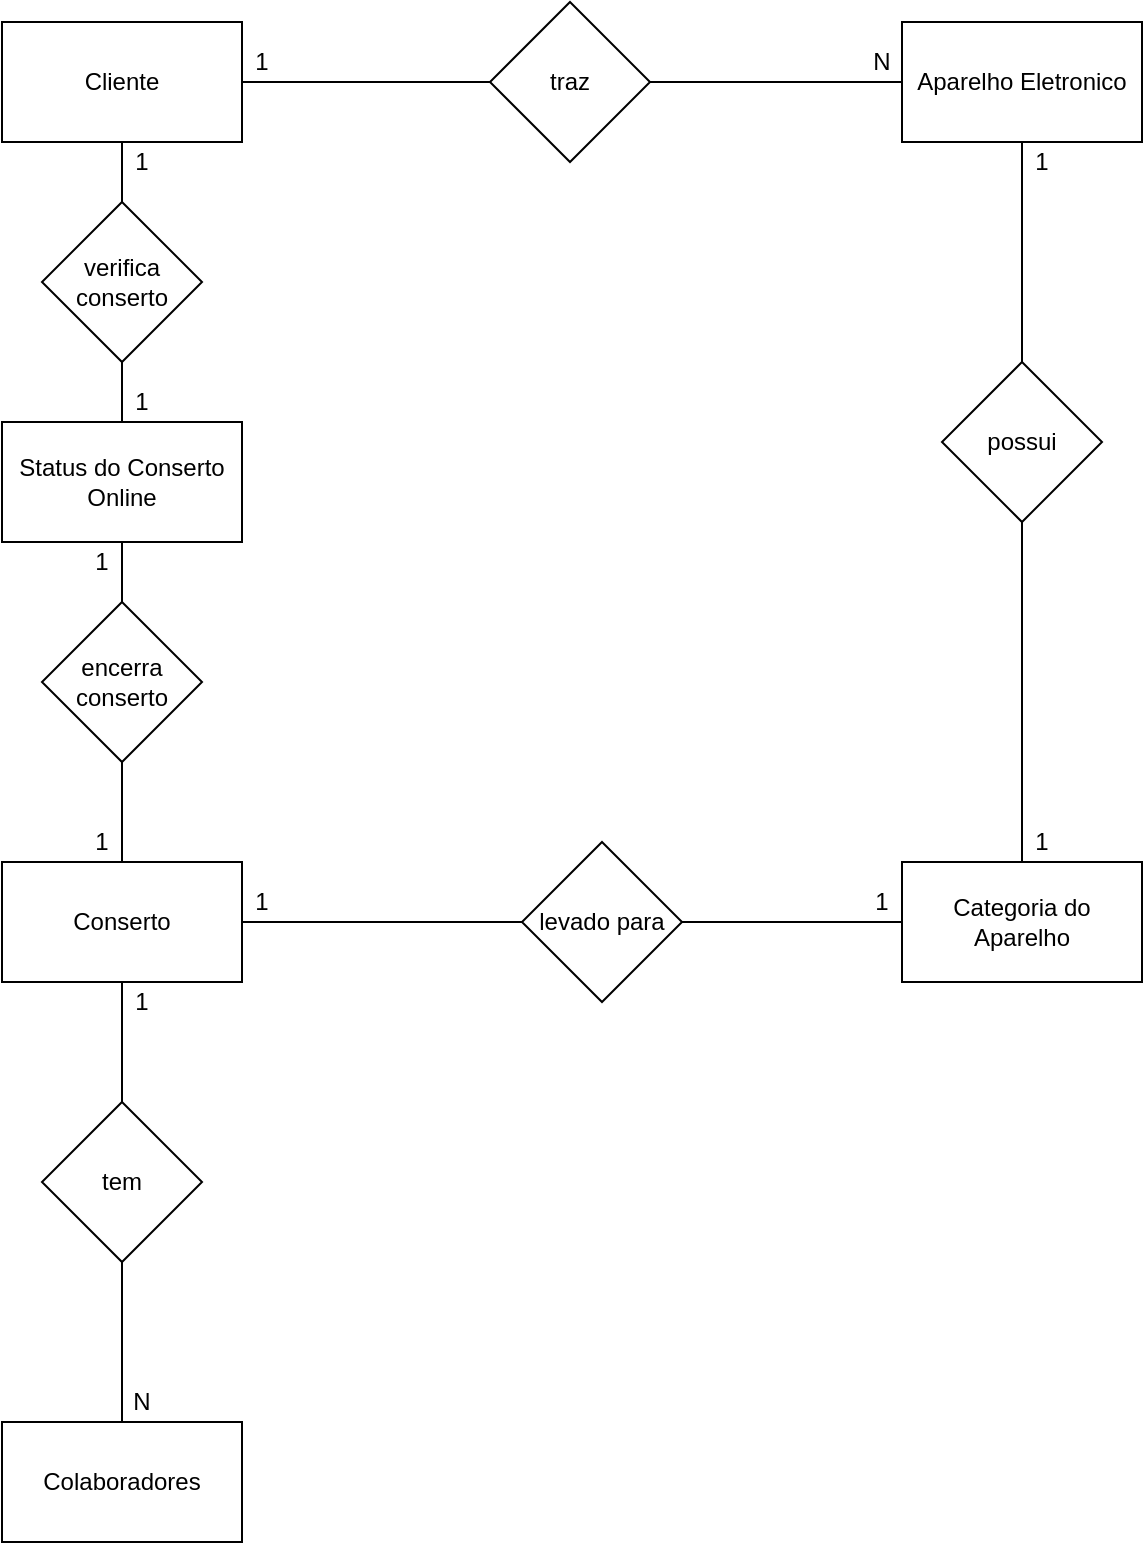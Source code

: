 <mxfile version="14.4.2" type="device" pages="2"><diagram id="JTNSpQmCvmAsC3ZRbcCb" name="conceitual"><mxGraphModel dx="868" dy="434" grid="1" gridSize="10" guides="1" tooltips="1" connect="1" arrows="1" fold="1" page="1" pageScale="1" pageWidth="827" pageHeight="1169" math="0" shadow="0"><root><mxCell id="0"/><mxCell id="1" parent="0"/><mxCell id="kLho_5yYeyktbglL81HH-1" value="Cliente" style="rounded=0;whiteSpace=wrap;html=1;" vertex="1" parent="1"><mxGeometry x="90" y="30" width="120" height="60" as="geometry"/></mxCell><mxCell id="kLho_5yYeyktbglL81HH-2" value="traz" style="rhombus;whiteSpace=wrap;html=1;" vertex="1" parent="1"><mxGeometry x="334" y="20" width="80" height="80" as="geometry"/></mxCell><mxCell id="kLho_5yYeyktbglL81HH-3" value="Aparelho Eletronico" style="rounded=0;whiteSpace=wrap;html=1;" vertex="1" parent="1"><mxGeometry x="540" y="30" width="120" height="60" as="geometry"/></mxCell><mxCell id="kLho_5yYeyktbglL81HH-4" value="possui" style="rhombus;whiteSpace=wrap;html=1;" vertex="1" parent="1"><mxGeometry x="560" y="200" width="80" height="80" as="geometry"/></mxCell><mxCell id="kLho_5yYeyktbglL81HH-5" value="Categoria do Aparelho" style="rounded=0;whiteSpace=wrap;html=1;" vertex="1" parent="1"><mxGeometry x="540" y="450" width="120" height="60" as="geometry"/></mxCell><mxCell id="kLho_5yYeyktbglL81HH-6" value="levado para" style="rhombus;whiteSpace=wrap;html=1;" vertex="1" parent="1"><mxGeometry x="350" y="440" width="80" height="80" as="geometry"/></mxCell><mxCell id="kLho_5yYeyktbglL81HH-7" value="Conserto" style="rounded=0;whiteSpace=wrap;html=1;" vertex="1" parent="1"><mxGeometry x="90" y="450" width="120" height="60" as="geometry"/></mxCell><mxCell id="kLho_5yYeyktbglL81HH-8" value="verifica conserto" style="rhombus;whiteSpace=wrap;html=1;" vertex="1" parent="1"><mxGeometry x="110" y="120" width="80" height="80" as="geometry"/></mxCell><mxCell id="kLho_5yYeyktbglL81HH-9" value="encerra conserto" style="rhombus;whiteSpace=wrap;html=1;" vertex="1" parent="1"><mxGeometry x="110" y="320" width="80" height="80" as="geometry"/></mxCell><mxCell id="kLho_5yYeyktbglL81HH-10" value="Status do Conserto Online" style="rounded=0;whiteSpace=wrap;html=1;" vertex="1" parent="1"><mxGeometry x="90" y="230" width="120" height="60" as="geometry"/></mxCell><mxCell id="kLho_5yYeyktbglL81HH-11" value="" style="endArrow=none;html=1;exitX=1;exitY=0.5;exitDx=0;exitDy=0;entryX=0;entryY=0.5;entryDx=0;entryDy=0;" edge="1" parent="1" source="kLho_5yYeyktbglL81HH-1" target="kLho_5yYeyktbglL81HH-2"><mxGeometry width="50" height="50" relative="1" as="geometry"><mxPoint x="390" y="290" as="sourcePoint"/><mxPoint x="440" y="240" as="targetPoint"/></mxGeometry></mxCell><mxCell id="kLho_5yYeyktbglL81HH-12" value="" style="endArrow=none;html=1;exitX=1;exitY=0.5;exitDx=0;exitDy=0;entryX=0;entryY=0.5;entryDx=0;entryDy=0;" edge="1" parent="1" source="kLho_5yYeyktbglL81HH-2" target="kLho_5yYeyktbglL81HH-3"><mxGeometry width="50" height="50" relative="1" as="geometry"><mxPoint x="390" y="290" as="sourcePoint"/><mxPoint x="440" y="240" as="targetPoint"/></mxGeometry></mxCell><mxCell id="kLho_5yYeyktbglL81HH-13" value="" style="endArrow=none;html=1;entryX=0.5;entryY=1;entryDx=0;entryDy=0;exitX=0.5;exitY=0;exitDx=0;exitDy=0;" edge="1" parent="1" source="kLho_5yYeyktbglL81HH-4" target="kLho_5yYeyktbglL81HH-3"><mxGeometry width="50" height="50" relative="1" as="geometry"><mxPoint x="390" y="290" as="sourcePoint"/><mxPoint x="440" y="240" as="targetPoint"/></mxGeometry></mxCell><mxCell id="kLho_5yYeyktbglL81HH-14" value="" style="endArrow=none;html=1;entryX=0.5;entryY=1;entryDx=0;entryDy=0;exitX=0.5;exitY=0;exitDx=0;exitDy=0;" edge="1" parent="1" source="kLho_5yYeyktbglL81HH-5" target="kLho_5yYeyktbglL81HH-4"><mxGeometry width="50" height="50" relative="1" as="geometry"><mxPoint x="390" y="290" as="sourcePoint"/><mxPoint x="440" y="240" as="targetPoint"/></mxGeometry></mxCell><mxCell id="kLho_5yYeyktbglL81HH-15" value="" style="endArrow=none;html=1;entryX=0;entryY=0.5;entryDx=0;entryDy=0;exitX=1;exitY=0.5;exitDx=0;exitDy=0;" edge="1" parent="1" source="kLho_5yYeyktbglL81HH-6" target="kLho_5yYeyktbglL81HH-5"><mxGeometry width="50" height="50" relative="1" as="geometry"><mxPoint x="390" y="290" as="sourcePoint"/><mxPoint x="440" y="240" as="targetPoint"/></mxGeometry></mxCell><mxCell id="kLho_5yYeyktbglL81HH-16" value="" style="endArrow=none;html=1;exitX=0;exitY=0.5;exitDx=0;exitDy=0;entryX=1;entryY=0.5;entryDx=0;entryDy=0;" edge="1" parent="1" source="kLho_5yYeyktbglL81HH-6" target="kLho_5yYeyktbglL81HH-7"><mxGeometry width="50" height="50" relative="1" as="geometry"><mxPoint x="390" y="290" as="sourcePoint"/><mxPoint x="440" y="240" as="targetPoint"/></mxGeometry></mxCell><mxCell id="kLho_5yYeyktbglL81HH-17" value="" style="endArrow=none;html=1;exitX=0.5;exitY=0;exitDx=0;exitDy=0;entryX=0.5;entryY=1;entryDx=0;entryDy=0;" edge="1" parent="1" source="kLho_5yYeyktbglL81HH-7" target="kLho_5yYeyktbglL81HH-9"><mxGeometry width="50" height="50" relative="1" as="geometry"><mxPoint x="390" y="290" as="sourcePoint"/><mxPoint x="440" y="240" as="targetPoint"/></mxGeometry></mxCell><mxCell id="kLho_5yYeyktbglL81HH-18" value="" style="endArrow=none;html=1;entryX=0.5;entryY=0;entryDx=0;entryDy=0;exitX=0.5;exitY=1;exitDx=0;exitDy=0;" edge="1" parent="1" source="kLho_5yYeyktbglL81HH-10" target="kLho_5yYeyktbglL81HH-9"><mxGeometry width="50" height="50" relative="1" as="geometry"><mxPoint x="390" y="290" as="sourcePoint"/><mxPoint x="440" y="240" as="targetPoint"/></mxGeometry></mxCell><mxCell id="kLho_5yYeyktbglL81HH-19" value="" style="endArrow=none;html=1;exitX=0.5;exitY=0;exitDx=0;exitDy=0;entryX=0.5;entryY=1;entryDx=0;entryDy=0;" edge="1" parent="1" source="kLho_5yYeyktbglL81HH-10" target="kLho_5yYeyktbglL81HH-8"><mxGeometry width="50" height="50" relative="1" as="geometry"><mxPoint x="390" y="290" as="sourcePoint"/><mxPoint x="440" y="240" as="targetPoint"/></mxGeometry></mxCell><mxCell id="kLho_5yYeyktbglL81HH-20" value="" style="endArrow=none;html=1;exitX=0.5;exitY=0;exitDx=0;exitDy=0;entryX=0.5;entryY=1;entryDx=0;entryDy=0;" edge="1" parent="1" source="kLho_5yYeyktbglL81HH-8" target="kLho_5yYeyktbglL81HH-1"><mxGeometry width="50" height="50" relative="1" as="geometry"><mxPoint x="390" y="290" as="sourcePoint"/><mxPoint x="440" y="240" as="targetPoint"/></mxGeometry></mxCell><mxCell id="kLho_5yYeyktbglL81HH-21" value="1" style="text;html=1;strokeColor=none;fillColor=none;align=center;verticalAlign=middle;whiteSpace=wrap;rounded=0;" vertex="1" parent="1"><mxGeometry x="200" y="40" width="40" height="20" as="geometry"/></mxCell><mxCell id="kLho_5yYeyktbglL81HH-22" value="N" style="text;html=1;strokeColor=none;fillColor=none;align=center;verticalAlign=middle;whiteSpace=wrap;rounded=0;" vertex="1" parent="1"><mxGeometry x="510" y="40" width="40" height="20" as="geometry"/></mxCell><mxCell id="kLho_5yYeyktbglL81HH-23" value="1" style="text;html=1;strokeColor=none;fillColor=none;align=center;verticalAlign=middle;whiteSpace=wrap;rounded=0;" vertex="1" parent="1"><mxGeometry x="590" y="90" width="40" height="20" as="geometry"/></mxCell><mxCell id="kLho_5yYeyktbglL81HH-24" value="1" style="text;html=1;strokeColor=none;fillColor=none;align=center;verticalAlign=middle;whiteSpace=wrap;rounded=0;" vertex="1" parent="1"><mxGeometry x="590" y="430" width="40" height="20" as="geometry"/></mxCell><mxCell id="kLho_5yYeyktbglL81HH-25" value="1" style="text;html=1;strokeColor=none;fillColor=none;align=center;verticalAlign=middle;whiteSpace=wrap;rounded=0;" vertex="1" parent="1"><mxGeometry x="510" y="460" width="40" height="20" as="geometry"/></mxCell><mxCell id="kLho_5yYeyktbglL81HH-26" value="1" style="text;html=1;strokeColor=none;fillColor=none;align=center;verticalAlign=middle;whiteSpace=wrap;rounded=0;" vertex="1" parent="1"><mxGeometry x="200" y="460" width="40" height="20" as="geometry"/></mxCell><mxCell id="kLho_5yYeyktbglL81HH-27" value="1" style="text;html=1;strokeColor=none;fillColor=none;align=center;verticalAlign=middle;whiteSpace=wrap;rounded=0;" vertex="1" parent="1"><mxGeometry x="120" y="430" width="40" height="20" as="geometry"/></mxCell><mxCell id="kLho_5yYeyktbglL81HH-28" value="1" style="text;html=1;strokeColor=none;fillColor=none;align=center;verticalAlign=middle;whiteSpace=wrap;rounded=0;" vertex="1" parent="1"><mxGeometry x="120" y="290" width="40" height="20" as="geometry"/></mxCell><mxCell id="kLho_5yYeyktbglL81HH-29" value="1" style="text;html=1;strokeColor=none;fillColor=none;align=center;verticalAlign=middle;whiteSpace=wrap;rounded=0;" vertex="1" parent="1"><mxGeometry x="140" y="210" width="40" height="20" as="geometry"/></mxCell><mxCell id="kLho_5yYeyktbglL81HH-30" value="1" style="text;html=1;strokeColor=none;fillColor=none;align=center;verticalAlign=middle;whiteSpace=wrap;rounded=0;" vertex="1" parent="1"><mxGeometry x="140" y="90" width="40" height="20" as="geometry"/></mxCell><mxCell id="QVIZPJ4g-D7wjSX7ieHR-1" value="Colaboradores" style="rounded=0;whiteSpace=wrap;html=1;" vertex="1" parent="1"><mxGeometry x="90" y="730" width="120" height="60" as="geometry"/></mxCell><mxCell id="QVIZPJ4g-D7wjSX7ieHR-2" value="" style="endArrow=none;html=1;exitX=0.5;exitY=1;exitDx=0;exitDy=0;entryX=0.5;entryY=0;entryDx=0;entryDy=0;" edge="1" parent="1" source="kLho_5yYeyktbglL81HH-7" target="QVIZPJ4g-D7wjSX7ieHR-3"><mxGeometry width="50" height="50" relative="1" as="geometry"><mxPoint x="390" y="590" as="sourcePoint"/><mxPoint x="440" y="540" as="targetPoint"/></mxGeometry></mxCell><mxCell id="QVIZPJ4g-D7wjSX7ieHR-3" value="tem" style="rhombus;whiteSpace=wrap;html=1;" vertex="1" parent="1"><mxGeometry x="110" y="570" width="80" height="80" as="geometry"/></mxCell><mxCell id="QVIZPJ4g-D7wjSX7ieHR-4" value="" style="endArrow=none;html=1;exitX=0.5;exitY=1;exitDx=0;exitDy=0;entryX=0.5;entryY=0;entryDx=0;entryDy=0;" edge="1" parent="1" source="QVIZPJ4g-D7wjSX7ieHR-3" target="QVIZPJ4g-D7wjSX7ieHR-1"><mxGeometry width="50" height="50" relative="1" as="geometry"><mxPoint x="390" y="590" as="sourcePoint"/><mxPoint x="440" y="540" as="targetPoint"/></mxGeometry></mxCell><mxCell id="QVIZPJ4g-D7wjSX7ieHR-5" value="1" style="text;html=1;strokeColor=none;fillColor=none;align=center;verticalAlign=middle;whiteSpace=wrap;rounded=0;" vertex="1" parent="1"><mxGeometry x="140" y="510" width="40" height="20" as="geometry"/></mxCell><mxCell id="QVIZPJ4g-D7wjSX7ieHR-6" value="N" style="text;html=1;strokeColor=none;fillColor=none;align=center;verticalAlign=middle;whiteSpace=wrap;rounded=0;" vertex="1" parent="1"><mxGeometry x="140" y="710" width="40" height="20" as="geometry"/></mxCell></root></mxGraphModel></diagram><diagram id="f4B5e7WbfijUqwR5dsDW" name="logico"><mxGraphModel dx="868" dy="482" grid="1" gridSize="10" guides="1" tooltips="1" connect="1" arrows="1" fold="1" page="1" pageScale="1" pageWidth="827" pageHeight="1169" math="0" shadow="0"><root><mxCell id="fVDf3NE0__FMI9y20z6p-0"/><mxCell id="fVDf3NE0__FMI9y20z6p-1" parent="fVDf3NE0__FMI9y20z6p-0"/><mxCell id="_y5SFqvzuQAlHk29XcMs-0" value="Cliente" style="shape=table;startSize=30;container=1;collapsible=1;childLayout=tableLayout;fixedRows=1;rowLines=0;fontStyle=1;align=center;resizeLast=1;" vertex="1" parent="fVDf3NE0__FMI9y20z6p-1"><mxGeometry x="100" y="10" width="180" height="190" as="geometry"/></mxCell><mxCell id="_y5SFqvzuQAlHk29XcMs-1" value="" style="shape=partialRectangle;collapsible=0;dropTarget=0;pointerEvents=0;fillColor=none;top=0;left=0;bottom=1;right=0;points=[[0,0.5],[1,0.5]];portConstraint=eastwest;" vertex="1" parent="_y5SFqvzuQAlHk29XcMs-0"><mxGeometry y="30" width="180" height="30" as="geometry"/></mxCell><mxCell id="_y5SFqvzuQAlHk29XcMs-2" value="PK" style="shape=partialRectangle;connectable=0;fillColor=none;top=0;left=0;bottom=0;right=0;fontStyle=1;overflow=hidden;" vertex="1" parent="_y5SFqvzuQAlHk29XcMs-1"><mxGeometry width="30" height="30" as="geometry"/></mxCell><mxCell id="_y5SFqvzuQAlHk29XcMs-3" value="idCliente" style="shape=partialRectangle;connectable=0;fillColor=none;top=0;left=0;bottom=0;right=0;align=left;spacingLeft=6;fontStyle=1;overflow=hidden;" vertex="1" parent="_y5SFqvzuQAlHk29XcMs-1"><mxGeometry x="30" width="150" height="30" as="geometry"/></mxCell><mxCell id="wYRWEjcEySLlKV1ei8vW-0" value="" style="shape=partialRectangle;collapsible=0;dropTarget=0;pointerEvents=0;fillColor=none;top=0;left=0;bottom=1;right=0;points=[[0,0.5],[1,0.5]];portConstraint=eastwest;" vertex="1" parent="_y5SFqvzuQAlHk29XcMs-0"><mxGeometry y="60" width="180" height="30" as="geometry"/></mxCell><mxCell id="wYRWEjcEySLlKV1ei8vW-1" value="FK" style="shape=partialRectangle;connectable=0;fillColor=none;top=0;left=0;bottom=0;right=0;fontStyle=1;overflow=hidden;" vertex="1" parent="wYRWEjcEySLlKV1ei8vW-0"><mxGeometry width="30" height="30" as="geometry"/></mxCell><mxCell id="wYRWEjcEySLlKV1ei8vW-2" value="idConserto" style="shape=partialRectangle;connectable=0;fillColor=none;top=0;left=0;bottom=0;right=0;align=left;spacingLeft=6;fontStyle=1;overflow=hidden;" vertex="1" parent="wYRWEjcEySLlKV1ei8vW-0"><mxGeometry x="30" width="150" height="30" as="geometry"/></mxCell><mxCell id="_y5SFqvzuQAlHk29XcMs-4" value="" style="shape=partialRectangle;collapsible=0;dropTarget=0;pointerEvents=0;fillColor=none;top=0;left=0;bottom=0;right=0;points=[[0,0.5],[1,0.5]];portConstraint=eastwest;" vertex="1" parent="_y5SFqvzuQAlHk29XcMs-0"><mxGeometry y="90" width="180" height="30" as="geometry"/></mxCell><mxCell id="_y5SFqvzuQAlHk29XcMs-5" value="" style="shape=partialRectangle;connectable=0;fillColor=none;top=0;left=0;bottom=0;right=0;editable=1;overflow=hidden;" vertex="1" parent="_y5SFqvzuQAlHk29XcMs-4"><mxGeometry width="30" height="30" as="geometry"/></mxCell><mxCell id="_y5SFqvzuQAlHk29XcMs-6" value="Nome" style="shape=partialRectangle;connectable=0;fillColor=none;top=0;left=0;bottom=0;right=0;align=left;spacingLeft=6;overflow=hidden;" vertex="1" parent="_y5SFqvzuQAlHk29XcMs-4"><mxGeometry x="30" width="150" height="30" as="geometry"/></mxCell><mxCell id="_y5SFqvzuQAlHk29XcMs-7" value="" style="shape=partialRectangle;collapsible=0;dropTarget=0;pointerEvents=0;fillColor=none;top=0;left=0;bottom=0;right=0;points=[[0,0.5],[1,0.5]];portConstraint=eastwest;" vertex="1" parent="_y5SFqvzuQAlHk29XcMs-0"><mxGeometry y="120" width="180" height="30" as="geometry"/></mxCell><mxCell id="_y5SFqvzuQAlHk29XcMs-8" value="" style="shape=partialRectangle;connectable=0;fillColor=none;top=0;left=0;bottom=0;right=0;editable=1;overflow=hidden;" vertex="1" parent="_y5SFqvzuQAlHk29XcMs-7"><mxGeometry width="30" height="30" as="geometry"/></mxCell><mxCell id="_y5SFqvzuQAlHk29XcMs-9" value="Telefone" style="shape=partialRectangle;connectable=0;fillColor=none;top=0;left=0;bottom=0;right=0;align=left;spacingLeft=6;overflow=hidden;" vertex="1" parent="_y5SFqvzuQAlHk29XcMs-7"><mxGeometry x="30" width="150" height="30" as="geometry"/></mxCell><mxCell id="_y5SFqvzuQAlHk29XcMs-10" value="" style="shape=partialRectangle;collapsible=0;dropTarget=0;pointerEvents=0;fillColor=none;top=0;left=0;bottom=0;right=0;points=[[0,0.5],[1,0.5]];portConstraint=eastwest;" vertex="1" parent="_y5SFqvzuQAlHk29XcMs-0"><mxGeometry y="150" width="180" height="30" as="geometry"/></mxCell><mxCell id="_y5SFqvzuQAlHk29XcMs-11" value="" style="shape=partialRectangle;connectable=0;fillColor=none;top=0;left=0;bottom=0;right=0;editable=1;overflow=hidden;" vertex="1" parent="_y5SFqvzuQAlHk29XcMs-10"><mxGeometry width="30" height="30" as="geometry"/></mxCell><mxCell id="_y5SFqvzuQAlHk29XcMs-12" value="Email" style="shape=partialRectangle;connectable=0;fillColor=none;top=0;left=0;bottom=0;right=0;align=left;spacingLeft=6;overflow=hidden;" vertex="1" parent="_y5SFqvzuQAlHk29XcMs-10"><mxGeometry x="30" width="150" height="30" as="geometry"/></mxCell><mxCell id="El2elDqRHur1Bkv9scBc-0" value="Aparelho Eletronico" style="shape=table;startSize=30;container=1;collapsible=1;childLayout=tableLayout;fixedRows=1;rowLines=0;fontStyle=1;align=center;resizeLast=1;" vertex="1" parent="fVDf3NE0__FMI9y20z6p-1"><mxGeometry x="500" y="10" width="180" height="160" as="geometry"/></mxCell><mxCell id="El2elDqRHur1Bkv9scBc-1" value="" style="shape=partialRectangle;collapsible=0;dropTarget=0;pointerEvents=0;fillColor=none;top=0;left=0;bottom=0;right=0;points=[[0,0.5],[1,0.5]];portConstraint=eastwest;" vertex="1" parent="El2elDqRHur1Bkv9scBc-0"><mxGeometry y="30" width="180" height="30" as="geometry"/></mxCell><mxCell id="El2elDqRHur1Bkv9scBc-2" value="PK" style="shape=partialRectangle;connectable=0;fillColor=none;top=0;left=0;bottom=0;right=0;fontStyle=1;overflow=hidden;" vertex="1" parent="El2elDqRHur1Bkv9scBc-1"><mxGeometry width="60" height="30" as="geometry"/></mxCell><mxCell id="El2elDqRHur1Bkv9scBc-3" value="idAparelho" style="shape=partialRectangle;connectable=0;fillColor=none;top=0;left=0;bottom=0;right=0;align=left;spacingLeft=6;fontStyle=1;overflow=hidden;" vertex="1" parent="El2elDqRHur1Bkv9scBc-1"><mxGeometry x="60" width="120" height="30" as="geometry"/></mxCell><mxCell id="El2elDqRHur1Bkv9scBc-4" value="" style="shape=partialRectangle;collapsible=0;dropTarget=0;pointerEvents=0;fillColor=none;top=0;left=0;bottom=1;right=0;points=[[0,0.5],[1,0.5]];portConstraint=eastwest;" vertex="1" parent="El2elDqRHur1Bkv9scBc-0"><mxGeometry y="60" width="180" height="30" as="geometry"/></mxCell><mxCell id="El2elDqRHur1Bkv9scBc-5" value="FK" style="shape=partialRectangle;connectable=0;fillColor=none;top=0;left=0;bottom=0;right=0;fontStyle=1;overflow=hidden;" vertex="1" parent="El2elDqRHur1Bkv9scBc-4"><mxGeometry width="60" height="30" as="geometry"/></mxCell><mxCell id="El2elDqRHur1Bkv9scBc-6" value="idCliente" style="shape=partialRectangle;connectable=0;fillColor=none;top=0;left=0;bottom=0;right=0;align=left;spacingLeft=6;fontStyle=1;overflow=hidden;" vertex="1" parent="El2elDqRHur1Bkv9scBc-4"><mxGeometry x="60" width="120" height="30" as="geometry"/></mxCell><mxCell id="El2elDqRHur1Bkv9scBc-7" value="" style="shape=partialRectangle;collapsible=0;dropTarget=0;pointerEvents=0;fillColor=none;top=0;left=0;bottom=0;right=0;points=[[0,0.5],[1,0.5]];portConstraint=eastwest;" vertex="1" parent="El2elDqRHur1Bkv9scBc-0"><mxGeometry y="90" width="180" height="30" as="geometry"/></mxCell><mxCell id="El2elDqRHur1Bkv9scBc-8" value="" style="shape=partialRectangle;connectable=0;fillColor=none;top=0;left=0;bottom=0;right=0;editable=1;overflow=hidden;" vertex="1" parent="El2elDqRHur1Bkv9scBc-7"><mxGeometry width="60" height="30" as="geometry"/></mxCell><mxCell id="El2elDqRHur1Bkv9scBc-9" value="Modelo" style="shape=partialRectangle;connectable=0;fillColor=none;top=0;left=0;bottom=0;right=0;align=left;spacingLeft=6;overflow=hidden;" vertex="1" parent="El2elDqRHur1Bkv9scBc-7"><mxGeometry x="60" width="120" height="30" as="geometry"/></mxCell><mxCell id="El2elDqRHur1Bkv9scBc-10" value="" style="shape=partialRectangle;collapsible=0;dropTarget=0;pointerEvents=0;fillColor=none;top=0;left=0;bottom=0;right=0;points=[[0,0.5],[1,0.5]];portConstraint=eastwest;" vertex="1" parent="El2elDqRHur1Bkv9scBc-0"><mxGeometry y="120" width="180" height="30" as="geometry"/></mxCell><mxCell id="El2elDqRHur1Bkv9scBc-11" value="" style="shape=partialRectangle;connectable=0;fillColor=none;top=0;left=0;bottom=0;right=0;editable=1;overflow=hidden;" vertex="1" parent="El2elDqRHur1Bkv9scBc-10"><mxGeometry width="60" height="30" as="geometry"/></mxCell><mxCell id="El2elDqRHur1Bkv9scBc-12" value="Marca" style="shape=partialRectangle;connectable=0;fillColor=none;top=0;left=0;bottom=0;right=0;align=left;spacingLeft=6;overflow=hidden;" vertex="1" parent="El2elDqRHur1Bkv9scBc-10"><mxGeometry x="60" width="120" height="30" as="geometry"/></mxCell><mxCell id="El2elDqRHur1Bkv9scBc-13" value="Categoria do Aparelho" style="shape=table;startSize=30;container=1;collapsible=1;childLayout=tableLayout;fixedRows=1;rowLines=0;fontStyle=1;align=center;resizeLast=1;" vertex="1" parent="fVDf3NE0__FMI9y20z6p-1"><mxGeometry x="100" y="250" width="180" height="100" as="geometry"/></mxCell><mxCell id="El2elDqRHur1Bkv9scBc-14" value="" style="shape=partialRectangle;collapsible=0;dropTarget=0;pointerEvents=0;fillColor=none;top=0;left=0;bottom=0;right=0;points=[[0,0.5],[1,0.5]];portConstraint=eastwest;" vertex="1" parent="El2elDqRHur1Bkv9scBc-13"><mxGeometry y="30" width="180" height="30" as="geometry"/></mxCell><mxCell id="El2elDqRHur1Bkv9scBc-15" value="PK" style="shape=partialRectangle;connectable=0;fillColor=none;top=0;left=0;bottom=0;right=0;fontStyle=1;overflow=hidden;" vertex="1" parent="El2elDqRHur1Bkv9scBc-14"><mxGeometry width="60" height="30" as="geometry"/></mxCell><mxCell id="El2elDqRHur1Bkv9scBc-16" value="idCategoria" style="shape=partialRectangle;connectable=0;fillColor=none;top=0;left=0;bottom=0;right=0;align=left;spacingLeft=6;fontStyle=1;overflow=hidden;" vertex="1" parent="El2elDqRHur1Bkv9scBc-14"><mxGeometry x="60" width="120" height="30" as="geometry"/></mxCell><mxCell id="El2elDqRHur1Bkv9scBc-20" value="" style="shape=partialRectangle;collapsible=0;dropTarget=0;pointerEvents=0;fillColor=none;top=0;left=0;bottom=0;right=0;points=[[0,0.5],[1,0.5]];portConstraint=eastwest;" vertex="1" parent="El2elDqRHur1Bkv9scBc-13"><mxGeometry y="60" width="180" height="30" as="geometry"/></mxCell><mxCell id="El2elDqRHur1Bkv9scBc-21" value="" style="shape=partialRectangle;connectable=0;fillColor=none;top=0;left=0;bottom=0;right=0;editable=1;overflow=hidden;" vertex="1" parent="El2elDqRHur1Bkv9scBc-20"><mxGeometry width="60" height="30" as="geometry"/></mxCell><mxCell id="El2elDqRHur1Bkv9scBc-22" value="Nome da Categoria" style="shape=partialRectangle;connectable=0;fillColor=none;top=0;left=0;bottom=0;right=0;align=left;spacingLeft=6;overflow=hidden;" vertex="1" parent="El2elDqRHur1Bkv9scBc-20"><mxGeometry x="60" width="120" height="30" as="geometry"/></mxCell><mxCell id="ofcLXGS9h6FNjDB6woGn-0" value="Conserto " style="shape=table;startSize=30;container=1;collapsible=1;childLayout=tableLayout;fixedRows=1;rowLines=0;fontStyle=1;align=center;resizeLast=1;" vertex="1" parent="fVDf3NE0__FMI9y20z6p-1"><mxGeometry x="510" y="200" width="230" height="220" as="geometry"/></mxCell><mxCell id="ofcLXGS9h6FNjDB6woGn-1" value="" style="shape=partialRectangle;collapsible=0;dropTarget=0;pointerEvents=0;fillColor=none;top=0;left=0;bottom=0;right=0;points=[[0,0.5],[1,0.5]];portConstraint=eastwest;" vertex="1" parent="ofcLXGS9h6FNjDB6woGn-0"><mxGeometry y="30" width="230" height="30" as="geometry"/></mxCell><mxCell id="ofcLXGS9h6FNjDB6woGn-2" value="PK" style="shape=partialRectangle;connectable=0;fillColor=none;top=0;left=0;bottom=0;right=0;fontStyle=1;overflow=hidden;" vertex="1" parent="ofcLXGS9h6FNjDB6woGn-1"><mxGeometry width="60" height="30" as="geometry"/></mxCell><mxCell id="ofcLXGS9h6FNjDB6woGn-3" value="idConserto" style="shape=partialRectangle;connectable=0;fillColor=none;top=0;left=0;bottom=0;right=0;align=left;spacingLeft=6;fontStyle=1;overflow=hidden;" vertex="1" parent="ofcLXGS9h6FNjDB6woGn-1"><mxGeometry x="60" width="170" height="30" as="geometry"/></mxCell><mxCell id="ofcLXGS9h6FNjDB6woGn-4" value="" style="shape=partialRectangle;collapsible=0;dropTarget=0;pointerEvents=0;fillColor=none;top=0;left=0;bottom=1;right=0;points=[[0,0.5],[1,0.5]];portConstraint=eastwest;" vertex="1" parent="ofcLXGS9h6FNjDB6woGn-0"><mxGeometry y="60" width="230" height="30" as="geometry"/></mxCell><mxCell id="ofcLXGS9h6FNjDB6woGn-5" value="FK" style="shape=partialRectangle;connectable=0;fillColor=none;top=0;left=0;bottom=0;right=0;fontStyle=1;overflow=hidden;" vertex="1" parent="ofcLXGS9h6FNjDB6woGn-4"><mxGeometry width="60" height="30" as="geometry"/></mxCell><mxCell id="ofcLXGS9h6FNjDB6woGn-6" value="idStatus" style="shape=partialRectangle;connectable=0;fillColor=none;top=0;left=0;bottom=0;right=0;align=left;spacingLeft=6;fontStyle=1;overflow=hidden;" vertex="1" parent="ofcLXGS9h6FNjDB6woGn-4"><mxGeometry x="60" width="170" height="30" as="geometry"/></mxCell><mxCell id="5AwoEB84YeGQ5eQLHKdt-0" value="" style="shape=partialRectangle;collapsible=0;dropTarget=0;pointerEvents=0;fillColor=none;top=0;left=0;bottom=1;right=0;points=[[0,0.5],[1,0.5]];portConstraint=eastwest;" vertex="1" parent="ofcLXGS9h6FNjDB6woGn-0"><mxGeometry y="90" width="230" height="30" as="geometry"/></mxCell><mxCell id="5AwoEB84YeGQ5eQLHKdt-1" value="FK" style="shape=partialRectangle;connectable=0;fillColor=none;top=0;left=0;bottom=0;right=0;fontStyle=1;overflow=hidden;" vertex="1" parent="5AwoEB84YeGQ5eQLHKdt-0"><mxGeometry width="60" height="30" as="geometry"/></mxCell><mxCell id="5AwoEB84YeGQ5eQLHKdt-2" value="idCliente" style="shape=partialRectangle;connectable=0;fillColor=none;top=0;left=0;bottom=0;right=0;align=left;spacingLeft=6;fontStyle=1;overflow=hidden;" vertex="1" parent="5AwoEB84YeGQ5eQLHKdt-0"><mxGeometry x="60" width="170" height="30" as="geometry"/></mxCell><mxCell id="aiVehkDjZqiQDpL3rvJs-0" value="" style="shape=partialRectangle;collapsible=0;dropTarget=0;pointerEvents=0;fillColor=none;top=0;left=0;bottom=1;right=0;points=[[0,0.5],[1,0.5]];portConstraint=eastwest;" vertex="1" parent="ofcLXGS9h6FNjDB6woGn-0"><mxGeometry y="120" width="230" height="30" as="geometry"/></mxCell><mxCell id="aiVehkDjZqiQDpL3rvJs-1" value="FK" style="shape=partialRectangle;connectable=0;fillColor=none;top=0;left=0;bottom=0;right=0;fontStyle=1;overflow=hidden;" vertex="1" parent="aiVehkDjZqiQDpL3rvJs-0"><mxGeometry width="60" height="30" as="geometry"/></mxCell><mxCell id="aiVehkDjZqiQDpL3rvJs-2" value="idCategoria" style="shape=partialRectangle;connectable=0;fillColor=none;top=0;left=0;bottom=0;right=0;align=left;spacingLeft=6;fontStyle=1;overflow=hidden;" vertex="1" parent="aiVehkDjZqiQDpL3rvJs-0"><mxGeometry x="60" width="170" height="30" as="geometry"/></mxCell><mxCell id="aiVehkDjZqiQDpL3rvJs-6" value="" style="shape=partialRectangle;collapsible=0;dropTarget=0;pointerEvents=0;fillColor=none;top=0;left=0;bottom=1;right=0;points=[[0,0.5],[1,0.5]];portConstraint=eastwest;" vertex="1" parent="ofcLXGS9h6FNjDB6woGn-0"><mxGeometry y="150" width="230" height="30" as="geometry"/></mxCell><mxCell id="aiVehkDjZqiQDpL3rvJs-7" value="FK" style="shape=partialRectangle;connectable=0;fillColor=none;top=0;left=0;bottom=0;right=0;fontStyle=1;overflow=hidden;" vertex="1" parent="aiVehkDjZqiQDpL3rvJs-6"><mxGeometry width="60" height="30" as="geometry"/></mxCell><mxCell id="aiVehkDjZqiQDpL3rvJs-8" value="idAparelho" style="shape=partialRectangle;connectable=0;fillColor=none;top=0;left=0;bottom=0;right=0;align=left;spacingLeft=6;fontStyle=1;overflow=hidden;" vertex="1" parent="aiVehkDjZqiQDpL3rvJs-6"><mxGeometry x="60" width="170" height="30" as="geometry"/></mxCell><mxCell id="ofcLXGS9h6FNjDB6woGn-7" value="" style="shape=partialRectangle;collapsible=0;dropTarget=0;pointerEvents=0;fillColor=none;top=0;left=0;bottom=0;right=0;points=[[0,0.5],[1,0.5]];portConstraint=eastwest;" vertex="1" parent="ofcLXGS9h6FNjDB6woGn-0"><mxGeometry y="180" width="230" height="30" as="geometry"/></mxCell><mxCell id="ofcLXGS9h6FNjDB6woGn-8" value="" style="shape=partialRectangle;connectable=0;fillColor=none;top=0;left=0;bottom=0;right=0;editable=1;overflow=hidden;" vertex="1" parent="ofcLXGS9h6FNjDB6woGn-7"><mxGeometry width="60" height="30" as="geometry"/></mxCell><mxCell id="ofcLXGS9h6FNjDB6woGn-9" value="id(s) do Colaborador(es)" style="shape=partialRectangle;connectable=0;fillColor=none;top=0;left=0;bottom=0;right=0;align=left;spacingLeft=6;overflow=hidden;" vertex="1" parent="ofcLXGS9h6FNjDB6woGn-7"><mxGeometry x="60" width="170" height="30" as="geometry"/></mxCell><mxCell id="ofcLXGS9h6FNjDB6woGn-13" value="Status do Conserto Online" style="shape=table;startSize=30;container=1;collapsible=1;childLayout=tableLayout;fixedRows=1;rowLines=0;fontStyle=1;align=center;resizeLast=1;" vertex="1" parent="fVDf3NE0__FMI9y20z6p-1"><mxGeometry x="100" y="430" width="180" height="100" as="geometry"/></mxCell><mxCell id="ofcLXGS9h6FNjDB6woGn-14" value="" style="shape=partialRectangle;collapsible=0;dropTarget=0;pointerEvents=0;fillColor=none;top=0;left=0;bottom=0;right=0;points=[[0,0.5],[1,0.5]];portConstraint=eastwest;" vertex="1" parent="ofcLXGS9h6FNjDB6woGn-13"><mxGeometry y="30" width="180" height="30" as="geometry"/></mxCell><mxCell id="ofcLXGS9h6FNjDB6woGn-15" value="PK" style="shape=partialRectangle;connectable=0;fillColor=none;top=0;left=0;bottom=0;right=0;fontStyle=1;overflow=hidden;" vertex="1" parent="ofcLXGS9h6FNjDB6woGn-14"><mxGeometry width="60" height="30" as="geometry"/></mxCell><mxCell id="ofcLXGS9h6FNjDB6woGn-16" value="idStatus" style="shape=partialRectangle;connectable=0;fillColor=none;top=0;left=0;bottom=0;right=0;align=left;spacingLeft=6;fontStyle=1;overflow=hidden;" vertex="1" parent="ofcLXGS9h6FNjDB6woGn-14"><mxGeometry x="60" width="120" height="30" as="geometry"/></mxCell><mxCell id="ofcLXGS9h6FNjDB6woGn-20" value="" style="shape=partialRectangle;collapsible=0;dropTarget=0;pointerEvents=0;fillColor=none;top=0;left=0;bottom=0;right=0;points=[[0,0.5],[1,0.5]];portConstraint=eastwest;" vertex="1" parent="ofcLXGS9h6FNjDB6woGn-13"><mxGeometry y="60" width="180" height="30" as="geometry"/></mxCell><mxCell id="ofcLXGS9h6FNjDB6woGn-21" value="" style="shape=partialRectangle;connectable=0;fillColor=none;top=0;left=0;bottom=0;right=0;editable=1;overflow=hidden;" vertex="1" parent="ofcLXGS9h6FNjDB6woGn-20"><mxGeometry width="60" height="30" as="geometry"/></mxCell><mxCell id="ofcLXGS9h6FNjDB6woGn-22" value="Status do Conserto" style="shape=partialRectangle;connectable=0;fillColor=none;top=0;left=0;bottom=0;right=0;align=left;spacingLeft=6;overflow=hidden;" vertex="1" parent="ofcLXGS9h6FNjDB6woGn-20"><mxGeometry x="60" width="120" height="30" as="geometry"/></mxCell><mxCell id="7ISr8F_vzO1umuDvaVtg-0" value="" style="edgeStyle=entityRelationEdgeStyle;fontSize=12;html=1;endArrow=ERzeroToMany;endFill=1;exitX=1;exitY=0.5;exitDx=0;exitDy=0;entryX=0;entryY=0.5;entryDx=0;entryDy=0;" edge="1" parent="fVDf3NE0__FMI9y20z6p-1" source="_y5SFqvzuQAlHk29XcMs-1" target="El2elDqRHur1Bkv9scBc-4"><mxGeometry width="100" height="100" relative="1" as="geometry"><mxPoint x="360" y="290" as="sourcePoint"/><mxPoint x="460" y="190" as="targetPoint"/></mxGeometry></mxCell><mxCell id="nl2djGjJ2wv8iYjLWGQx-0" value="" style="edgeStyle=entityRelationEdgeStyle;fontSize=12;html=1;endArrow=ERmandOne;startArrow=ERmandOne;exitX=1;exitY=0.5;exitDx=0;exitDy=0;entryX=0;entryY=0.5;entryDx=0;entryDy=0;" edge="1" parent="fVDf3NE0__FMI9y20z6p-1" source="ofcLXGS9h6FNjDB6woGn-14" target="ofcLXGS9h6FNjDB6woGn-4"><mxGeometry width="100" height="100" relative="1" as="geometry"><mxPoint x="360" y="360" as="sourcePoint"/><mxPoint x="460" y="260" as="targetPoint"/></mxGeometry></mxCell><mxCell id="nl2djGjJ2wv8iYjLWGQx-1" value="" style="edgeStyle=entityRelationEdgeStyle;fontSize=12;html=1;endArrow=ERmandOne;startArrow=ERmandOne;exitX=1;exitY=0.5;exitDx=0;exitDy=0;entryX=0;entryY=0.5;entryDx=0;entryDy=0;" edge="1" parent="fVDf3NE0__FMI9y20z6p-1" source="_y5SFqvzuQAlHk29XcMs-1" target="5AwoEB84YeGQ5eQLHKdt-0"><mxGeometry width="100" height="100" relative="1" as="geometry"><mxPoint x="360" y="290" as="sourcePoint"/><mxPoint x="460" y="190" as="targetPoint"/></mxGeometry></mxCell><mxCell id="kNQrH4E3wmD_4cSZaFK--0" value="" style="edgeStyle=entityRelationEdgeStyle;fontSize=12;html=1;endArrow=ERmandOne;startArrow=ERmandOne;entryX=0;entryY=0.5;entryDx=0;entryDy=0;exitX=1;exitY=0.5;exitDx=0;exitDy=0;" edge="1" parent="fVDf3NE0__FMI9y20z6p-1" source="wYRWEjcEySLlKV1ei8vW-0" target="ofcLXGS9h6FNjDB6woGn-1"><mxGeometry width="100" height="100" relative="1" as="geometry"><mxPoint x="360" y="300" as="sourcePoint"/><mxPoint x="460" y="200" as="targetPoint"/></mxGeometry></mxCell><mxCell id="JxK1thitCMW5JgmhmqFi-0" value="Colaboradores" style="shape=table;startSize=30;container=1;collapsible=1;childLayout=tableLayout;fixedRows=1;rowLines=0;fontStyle=1;align=center;resizeLast=1;" vertex="1" parent="fVDf3NE0__FMI9y20z6p-1"><mxGeometry x="580" y="440" width="190" height="130" as="geometry"/></mxCell><mxCell id="JxK1thitCMW5JgmhmqFi-1" value="" style="shape=partialRectangle;collapsible=0;dropTarget=0;pointerEvents=0;fillColor=none;top=0;left=0;bottom=0;right=0;points=[[0,0.5],[1,0.5]];portConstraint=eastwest;" vertex="1" parent="JxK1thitCMW5JgmhmqFi-0"><mxGeometry y="30" width="190" height="30" as="geometry"/></mxCell><mxCell id="JxK1thitCMW5JgmhmqFi-2" value="PK" style="shape=partialRectangle;connectable=0;fillColor=none;top=0;left=0;bottom=0;right=0;fontStyle=1;overflow=hidden;" vertex="1" parent="JxK1thitCMW5JgmhmqFi-1"><mxGeometry width="60" height="30" as="geometry"/></mxCell><mxCell id="JxK1thitCMW5JgmhmqFi-3" value="idColaborador" style="shape=partialRectangle;connectable=0;fillColor=none;top=0;left=0;bottom=0;right=0;align=left;spacingLeft=6;fontStyle=1;overflow=hidden;" vertex="1" parent="JxK1thitCMW5JgmhmqFi-1"><mxGeometry x="60" width="130" height="30" as="geometry"/></mxCell><mxCell id="JxK1thitCMW5JgmhmqFi-4" value="" style="shape=partialRectangle;collapsible=0;dropTarget=0;pointerEvents=0;fillColor=none;top=0;left=0;bottom=1;right=0;points=[[0,0.5],[1,0.5]];portConstraint=eastwest;" vertex="1" parent="JxK1thitCMW5JgmhmqFi-0"><mxGeometry y="60" width="190" height="30" as="geometry"/></mxCell><mxCell id="JxK1thitCMW5JgmhmqFi-5" value="FK" style="shape=partialRectangle;connectable=0;fillColor=none;top=0;left=0;bottom=0;right=0;fontStyle=1;overflow=hidden;" vertex="1" parent="JxK1thitCMW5JgmhmqFi-4"><mxGeometry width="60" height="30" as="geometry"/></mxCell><mxCell id="JxK1thitCMW5JgmhmqFi-6" value="idConserto" style="shape=partialRectangle;connectable=0;fillColor=none;top=0;left=0;bottom=0;right=0;align=left;spacingLeft=6;fontStyle=1;overflow=hidden;" vertex="1" parent="JxK1thitCMW5JgmhmqFi-4"><mxGeometry x="60" width="130" height="30" as="geometry"/></mxCell><mxCell id="JxK1thitCMW5JgmhmqFi-7" value="" style="shape=partialRectangle;collapsible=0;dropTarget=0;pointerEvents=0;fillColor=none;top=0;left=0;bottom=0;right=0;points=[[0,0.5],[1,0.5]];portConstraint=eastwest;" vertex="1" parent="JxK1thitCMW5JgmhmqFi-0"><mxGeometry y="90" width="190" height="30" as="geometry"/></mxCell><mxCell id="JxK1thitCMW5JgmhmqFi-8" value="" style="shape=partialRectangle;connectable=0;fillColor=none;top=0;left=0;bottom=0;right=0;editable=1;overflow=hidden;" vertex="1" parent="JxK1thitCMW5JgmhmqFi-7"><mxGeometry width="60" height="30" as="geometry"/></mxCell><mxCell id="JxK1thitCMW5JgmhmqFi-9" value="Nome do Colaborador" style="shape=partialRectangle;connectable=0;fillColor=none;top=0;left=0;bottom=0;right=0;align=left;spacingLeft=6;overflow=hidden;" vertex="1" parent="JxK1thitCMW5JgmhmqFi-7"><mxGeometry x="60" width="130" height="30" as="geometry"/></mxCell><mxCell id="JxK1thitCMW5JgmhmqFi-13" value="" style="edgeStyle=entityRelationEdgeStyle;fontSize=12;html=1;endArrow=ERmandOne;startArrow=ERmandOne;entryX=1;entryY=0.5;entryDx=0;entryDy=0;" edge="1" parent="fVDf3NE0__FMI9y20z6p-1" target="ofcLXGS9h6FNjDB6woGn-1"><mxGeometry width="100" height="100" relative="1" as="geometry"><mxPoint x="770" y="520" as="sourcePoint"/><mxPoint x="460" y="320" as="targetPoint"/></mxGeometry></mxCell><mxCell id="aiVehkDjZqiQDpL3rvJs-4" value="" style="edgeStyle=entityRelationEdgeStyle;fontSize=12;html=1;endArrow=ERmandOne;startArrow=ERmandOne;exitX=1;exitY=0.5;exitDx=0;exitDy=0;entryX=0;entryY=0.5;entryDx=0;entryDy=0;" edge="1" parent="fVDf3NE0__FMI9y20z6p-1" source="El2elDqRHur1Bkv9scBc-14" target="aiVehkDjZqiQDpL3rvJs-0"><mxGeometry width="100" height="100" relative="1" as="geometry"><mxPoint x="380" y="430" as="sourcePoint"/><mxPoint x="480" y="330" as="targetPoint"/></mxGeometry></mxCell><mxCell id="aiVehkDjZqiQDpL3rvJs-9" value="" style="edgeStyle=entityRelationEdgeStyle;fontSize=12;html=1;endArrow=ERmandOne;startArrow=ERmandOne;entryX=1;entryY=0.5;entryDx=0;entryDy=0;" edge="1" parent="fVDf3NE0__FMI9y20z6p-1" target="El2elDqRHur1Bkv9scBc-1"><mxGeometry width="100" height="100" relative="1" as="geometry"><mxPoint x="740" y="360" as="sourcePoint"/><mxPoint x="480" y="200" as="targetPoint"/></mxGeometry></mxCell></root></mxGraphModel></diagram></mxfile>